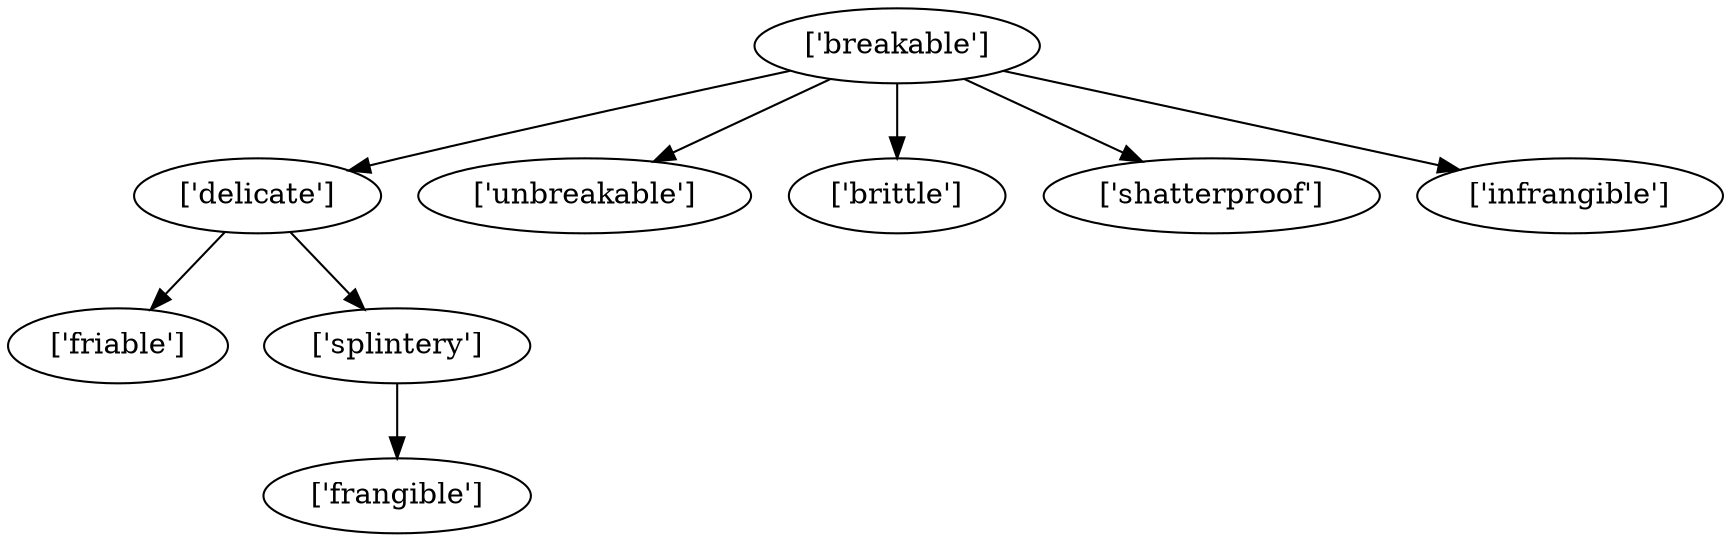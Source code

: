 strict digraph  {
	"['delicate']" -> "['friable']";
	"['delicate']" -> "['splintery']";
	"['splintery']" -> "['frangible']";
	"['breakable']" -> "['delicate']";
	"['breakable']" -> "['unbreakable']";
	"['breakable']" -> "['brittle']";
	"['breakable']" -> "['shatterproof']";
	"['breakable']" -> "['infrangible']";
}
